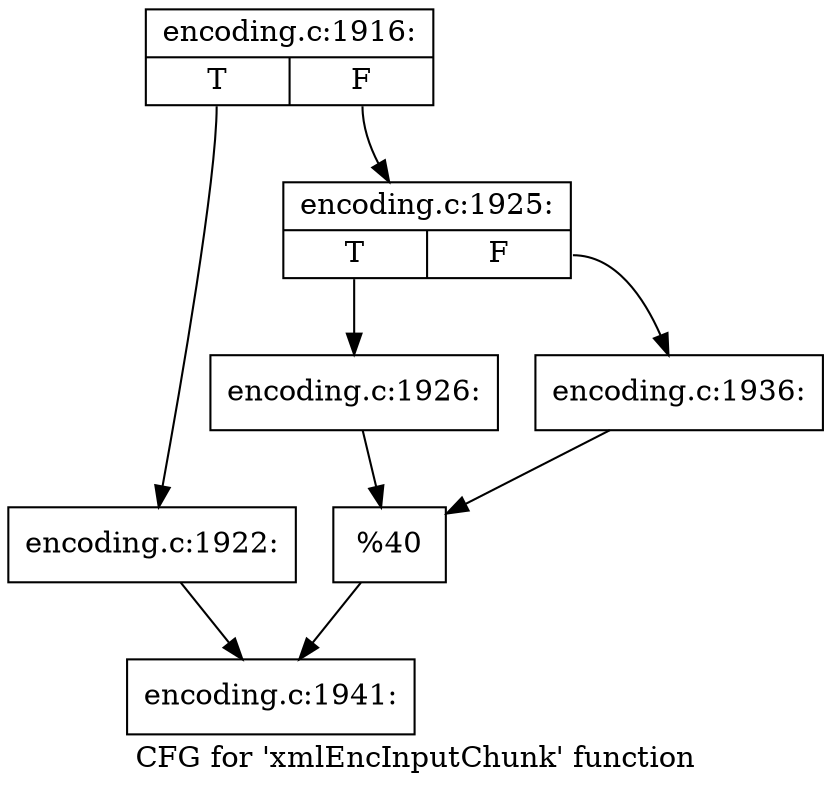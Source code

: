 digraph "CFG for 'xmlEncInputChunk' function" {
	label="CFG for 'xmlEncInputChunk' function";

	Node0x5557bd94e910 [shape=record,label="{encoding.c:1916:|{<s0>T|<s1>F}}"];
	Node0x5557bd94e910:s0 -> Node0x5557bda485b0;
	Node0x5557bd94e910:s1 -> Node0x5557bda48650;
	Node0x5557bda485b0 [shape=record,label="{encoding.c:1922:}"];
	Node0x5557bda485b0 -> Node0x5557bda48600;
	Node0x5557bda48650 [shape=record,label="{encoding.c:1925:|{<s0>T|<s1>F}}"];
	Node0x5557bda48650:s0 -> Node0x5557bda49010;
	Node0x5557bda48650:s1 -> Node0x5557bda490b0;
	Node0x5557bda49010 [shape=record,label="{encoding.c:1926:}"];
	Node0x5557bda49010 -> Node0x5557bda49060;
	Node0x5557bda490b0 [shape=record,label="{encoding.c:1936:}"];
	Node0x5557bda490b0 -> Node0x5557bda49060;
	Node0x5557bda49060 [shape=record,label="{%40}"];
	Node0x5557bda49060 -> Node0x5557bda48600;
	Node0x5557bda48600 [shape=record,label="{encoding.c:1941:}"];
}
